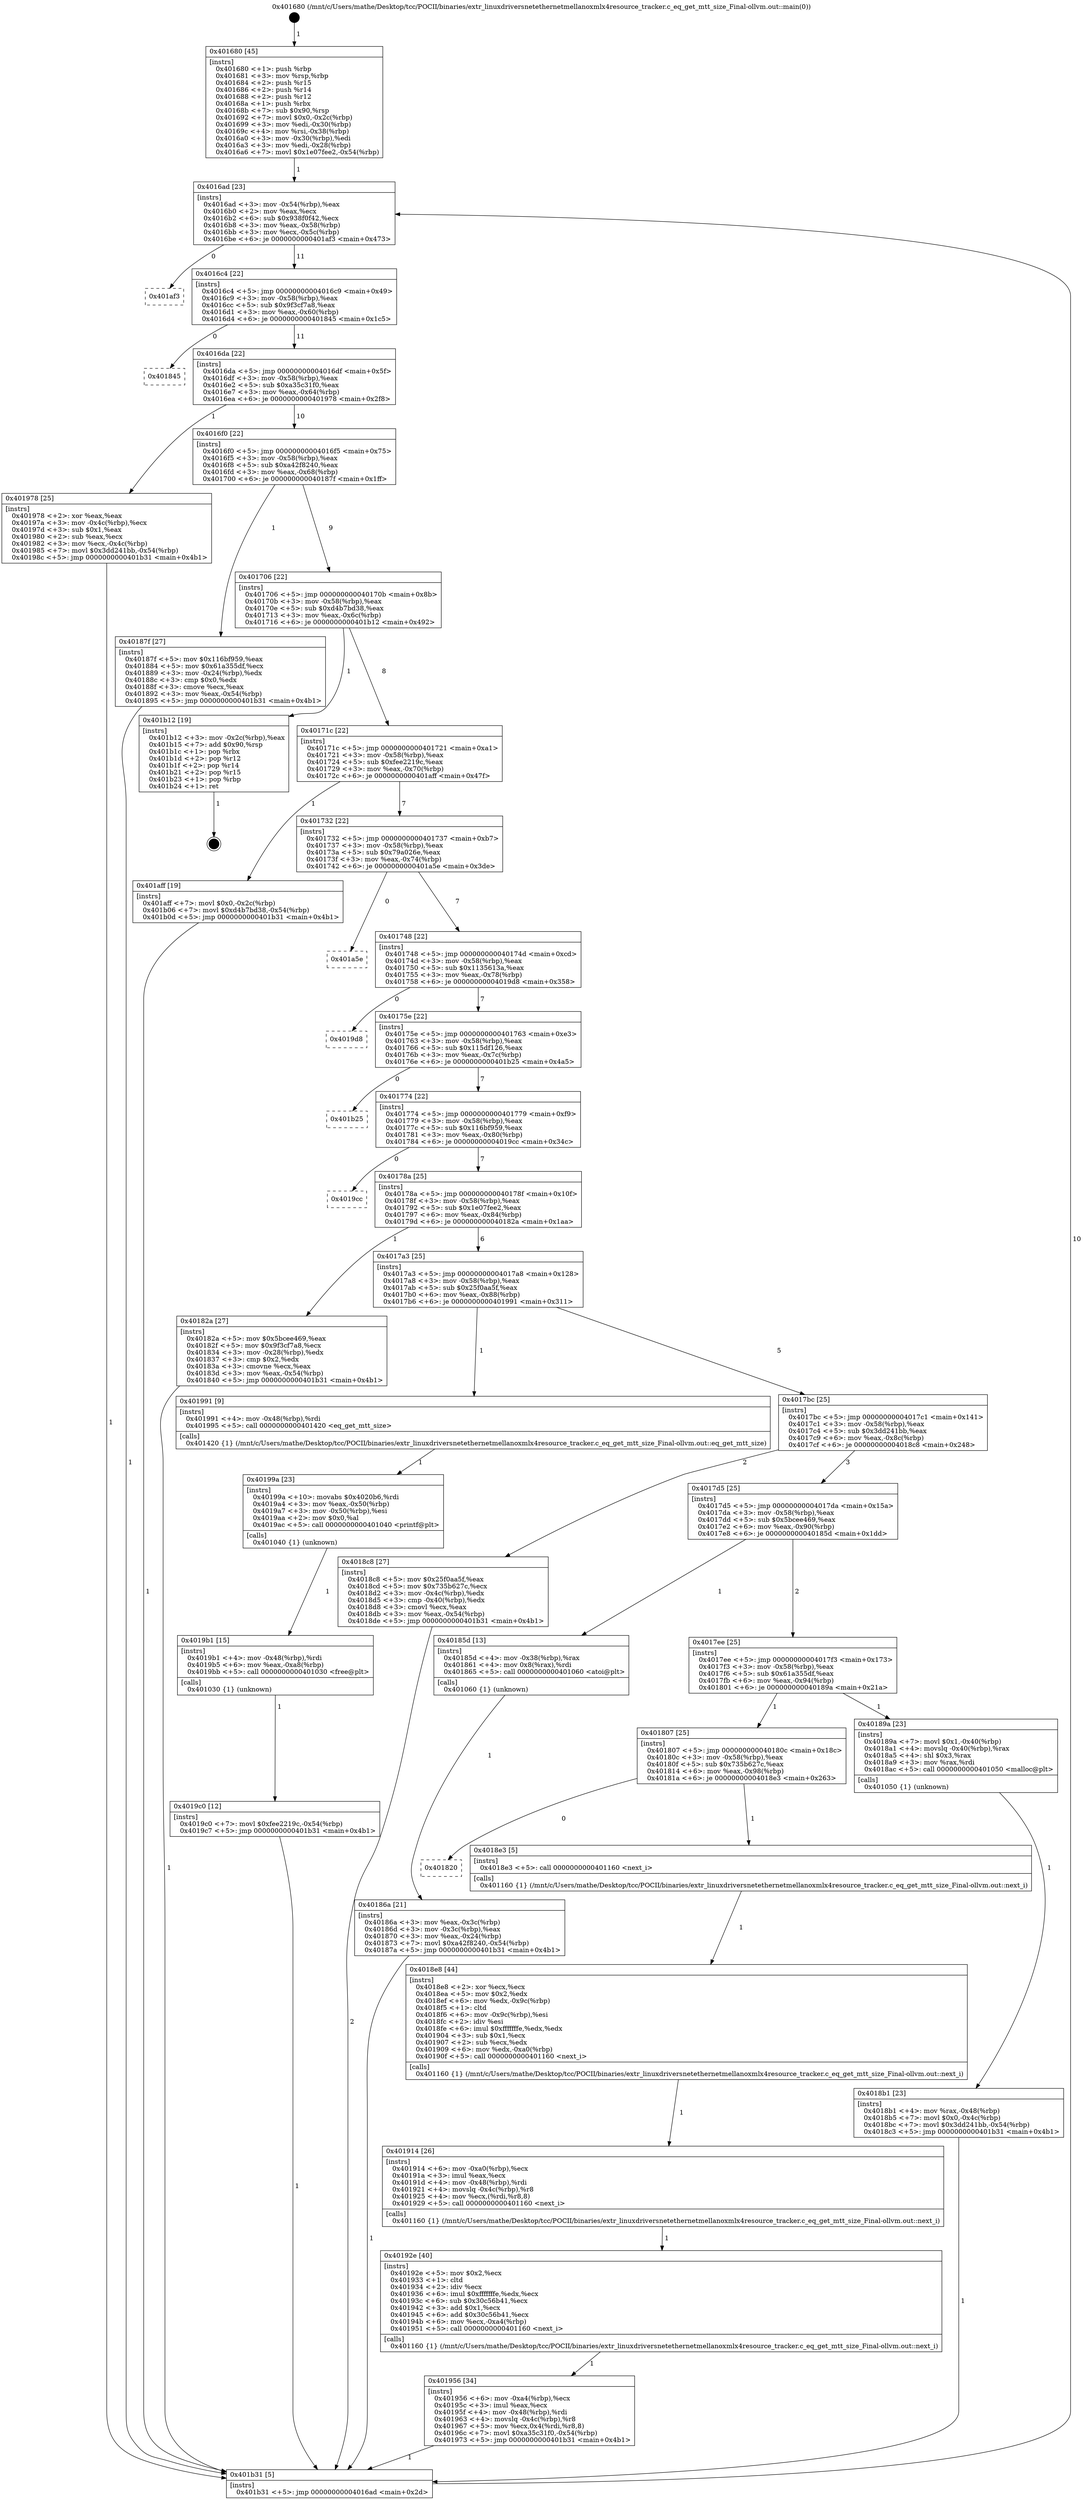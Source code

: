 digraph "0x401680" {
  label = "0x401680 (/mnt/c/Users/mathe/Desktop/tcc/POCII/binaries/extr_linuxdriversnetethernetmellanoxmlx4resource_tracker.c_eq_get_mtt_size_Final-ollvm.out::main(0))"
  labelloc = "t"
  node[shape=record]

  Entry [label="",width=0.3,height=0.3,shape=circle,fillcolor=black,style=filled]
  "0x4016ad" [label="{
     0x4016ad [23]\l
     | [instrs]\l
     &nbsp;&nbsp;0x4016ad \<+3\>: mov -0x54(%rbp),%eax\l
     &nbsp;&nbsp;0x4016b0 \<+2\>: mov %eax,%ecx\l
     &nbsp;&nbsp;0x4016b2 \<+6\>: sub $0x938f0f42,%ecx\l
     &nbsp;&nbsp;0x4016b8 \<+3\>: mov %eax,-0x58(%rbp)\l
     &nbsp;&nbsp;0x4016bb \<+3\>: mov %ecx,-0x5c(%rbp)\l
     &nbsp;&nbsp;0x4016be \<+6\>: je 0000000000401af3 \<main+0x473\>\l
  }"]
  "0x401af3" [label="{
     0x401af3\l
  }", style=dashed]
  "0x4016c4" [label="{
     0x4016c4 [22]\l
     | [instrs]\l
     &nbsp;&nbsp;0x4016c4 \<+5\>: jmp 00000000004016c9 \<main+0x49\>\l
     &nbsp;&nbsp;0x4016c9 \<+3\>: mov -0x58(%rbp),%eax\l
     &nbsp;&nbsp;0x4016cc \<+5\>: sub $0x9f3cf7a8,%eax\l
     &nbsp;&nbsp;0x4016d1 \<+3\>: mov %eax,-0x60(%rbp)\l
     &nbsp;&nbsp;0x4016d4 \<+6\>: je 0000000000401845 \<main+0x1c5\>\l
  }"]
  Exit [label="",width=0.3,height=0.3,shape=circle,fillcolor=black,style=filled,peripheries=2]
  "0x401845" [label="{
     0x401845\l
  }", style=dashed]
  "0x4016da" [label="{
     0x4016da [22]\l
     | [instrs]\l
     &nbsp;&nbsp;0x4016da \<+5\>: jmp 00000000004016df \<main+0x5f\>\l
     &nbsp;&nbsp;0x4016df \<+3\>: mov -0x58(%rbp),%eax\l
     &nbsp;&nbsp;0x4016e2 \<+5\>: sub $0xa35c31f0,%eax\l
     &nbsp;&nbsp;0x4016e7 \<+3\>: mov %eax,-0x64(%rbp)\l
     &nbsp;&nbsp;0x4016ea \<+6\>: je 0000000000401978 \<main+0x2f8\>\l
  }"]
  "0x4019c0" [label="{
     0x4019c0 [12]\l
     | [instrs]\l
     &nbsp;&nbsp;0x4019c0 \<+7\>: movl $0xfee2219c,-0x54(%rbp)\l
     &nbsp;&nbsp;0x4019c7 \<+5\>: jmp 0000000000401b31 \<main+0x4b1\>\l
  }"]
  "0x401978" [label="{
     0x401978 [25]\l
     | [instrs]\l
     &nbsp;&nbsp;0x401978 \<+2\>: xor %eax,%eax\l
     &nbsp;&nbsp;0x40197a \<+3\>: mov -0x4c(%rbp),%ecx\l
     &nbsp;&nbsp;0x40197d \<+3\>: sub $0x1,%eax\l
     &nbsp;&nbsp;0x401980 \<+2\>: sub %eax,%ecx\l
     &nbsp;&nbsp;0x401982 \<+3\>: mov %ecx,-0x4c(%rbp)\l
     &nbsp;&nbsp;0x401985 \<+7\>: movl $0x3dd241bb,-0x54(%rbp)\l
     &nbsp;&nbsp;0x40198c \<+5\>: jmp 0000000000401b31 \<main+0x4b1\>\l
  }"]
  "0x4016f0" [label="{
     0x4016f0 [22]\l
     | [instrs]\l
     &nbsp;&nbsp;0x4016f0 \<+5\>: jmp 00000000004016f5 \<main+0x75\>\l
     &nbsp;&nbsp;0x4016f5 \<+3\>: mov -0x58(%rbp),%eax\l
     &nbsp;&nbsp;0x4016f8 \<+5\>: sub $0xa42f8240,%eax\l
     &nbsp;&nbsp;0x4016fd \<+3\>: mov %eax,-0x68(%rbp)\l
     &nbsp;&nbsp;0x401700 \<+6\>: je 000000000040187f \<main+0x1ff\>\l
  }"]
  "0x4019b1" [label="{
     0x4019b1 [15]\l
     | [instrs]\l
     &nbsp;&nbsp;0x4019b1 \<+4\>: mov -0x48(%rbp),%rdi\l
     &nbsp;&nbsp;0x4019b5 \<+6\>: mov %eax,-0xa8(%rbp)\l
     &nbsp;&nbsp;0x4019bb \<+5\>: call 0000000000401030 \<free@plt\>\l
     | [calls]\l
     &nbsp;&nbsp;0x401030 \{1\} (unknown)\l
  }"]
  "0x40187f" [label="{
     0x40187f [27]\l
     | [instrs]\l
     &nbsp;&nbsp;0x40187f \<+5\>: mov $0x116bf959,%eax\l
     &nbsp;&nbsp;0x401884 \<+5\>: mov $0x61a355df,%ecx\l
     &nbsp;&nbsp;0x401889 \<+3\>: mov -0x24(%rbp),%edx\l
     &nbsp;&nbsp;0x40188c \<+3\>: cmp $0x0,%edx\l
     &nbsp;&nbsp;0x40188f \<+3\>: cmove %ecx,%eax\l
     &nbsp;&nbsp;0x401892 \<+3\>: mov %eax,-0x54(%rbp)\l
     &nbsp;&nbsp;0x401895 \<+5\>: jmp 0000000000401b31 \<main+0x4b1\>\l
  }"]
  "0x401706" [label="{
     0x401706 [22]\l
     | [instrs]\l
     &nbsp;&nbsp;0x401706 \<+5\>: jmp 000000000040170b \<main+0x8b\>\l
     &nbsp;&nbsp;0x40170b \<+3\>: mov -0x58(%rbp),%eax\l
     &nbsp;&nbsp;0x40170e \<+5\>: sub $0xd4b7bd38,%eax\l
     &nbsp;&nbsp;0x401713 \<+3\>: mov %eax,-0x6c(%rbp)\l
     &nbsp;&nbsp;0x401716 \<+6\>: je 0000000000401b12 \<main+0x492\>\l
  }"]
  "0x40199a" [label="{
     0x40199a [23]\l
     | [instrs]\l
     &nbsp;&nbsp;0x40199a \<+10\>: movabs $0x4020b6,%rdi\l
     &nbsp;&nbsp;0x4019a4 \<+3\>: mov %eax,-0x50(%rbp)\l
     &nbsp;&nbsp;0x4019a7 \<+3\>: mov -0x50(%rbp),%esi\l
     &nbsp;&nbsp;0x4019aa \<+2\>: mov $0x0,%al\l
     &nbsp;&nbsp;0x4019ac \<+5\>: call 0000000000401040 \<printf@plt\>\l
     | [calls]\l
     &nbsp;&nbsp;0x401040 \{1\} (unknown)\l
  }"]
  "0x401b12" [label="{
     0x401b12 [19]\l
     | [instrs]\l
     &nbsp;&nbsp;0x401b12 \<+3\>: mov -0x2c(%rbp),%eax\l
     &nbsp;&nbsp;0x401b15 \<+7\>: add $0x90,%rsp\l
     &nbsp;&nbsp;0x401b1c \<+1\>: pop %rbx\l
     &nbsp;&nbsp;0x401b1d \<+2\>: pop %r12\l
     &nbsp;&nbsp;0x401b1f \<+2\>: pop %r14\l
     &nbsp;&nbsp;0x401b21 \<+2\>: pop %r15\l
     &nbsp;&nbsp;0x401b23 \<+1\>: pop %rbp\l
     &nbsp;&nbsp;0x401b24 \<+1\>: ret\l
  }"]
  "0x40171c" [label="{
     0x40171c [22]\l
     | [instrs]\l
     &nbsp;&nbsp;0x40171c \<+5\>: jmp 0000000000401721 \<main+0xa1\>\l
     &nbsp;&nbsp;0x401721 \<+3\>: mov -0x58(%rbp),%eax\l
     &nbsp;&nbsp;0x401724 \<+5\>: sub $0xfee2219c,%eax\l
     &nbsp;&nbsp;0x401729 \<+3\>: mov %eax,-0x70(%rbp)\l
     &nbsp;&nbsp;0x40172c \<+6\>: je 0000000000401aff \<main+0x47f\>\l
  }"]
  "0x401956" [label="{
     0x401956 [34]\l
     | [instrs]\l
     &nbsp;&nbsp;0x401956 \<+6\>: mov -0xa4(%rbp),%ecx\l
     &nbsp;&nbsp;0x40195c \<+3\>: imul %eax,%ecx\l
     &nbsp;&nbsp;0x40195f \<+4\>: mov -0x48(%rbp),%rdi\l
     &nbsp;&nbsp;0x401963 \<+4\>: movslq -0x4c(%rbp),%r8\l
     &nbsp;&nbsp;0x401967 \<+5\>: mov %ecx,0x4(%rdi,%r8,8)\l
     &nbsp;&nbsp;0x40196c \<+7\>: movl $0xa35c31f0,-0x54(%rbp)\l
     &nbsp;&nbsp;0x401973 \<+5\>: jmp 0000000000401b31 \<main+0x4b1\>\l
  }"]
  "0x401aff" [label="{
     0x401aff [19]\l
     | [instrs]\l
     &nbsp;&nbsp;0x401aff \<+7\>: movl $0x0,-0x2c(%rbp)\l
     &nbsp;&nbsp;0x401b06 \<+7\>: movl $0xd4b7bd38,-0x54(%rbp)\l
     &nbsp;&nbsp;0x401b0d \<+5\>: jmp 0000000000401b31 \<main+0x4b1\>\l
  }"]
  "0x401732" [label="{
     0x401732 [22]\l
     | [instrs]\l
     &nbsp;&nbsp;0x401732 \<+5\>: jmp 0000000000401737 \<main+0xb7\>\l
     &nbsp;&nbsp;0x401737 \<+3\>: mov -0x58(%rbp),%eax\l
     &nbsp;&nbsp;0x40173a \<+5\>: sub $0x79a026e,%eax\l
     &nbsp;&nbsp;0x40173f \<+3\>: mov %eax,-0x74(%rbp)\l
     &nbsp;&nbsp;0x401742 \<+6\>: je 0000000000401a5e \<main+0x3de\>\l
  }"]
  "0x40192e" [label="{
     0x40192e [40]\l
     | [instrs]\l
     &nbsp;&nbsp;0x40192e \<+5\>: mov $0x2,%ecx\l
     &nbsp;&nbsp;0x401933 \<+1\>: cltd\l
     &nbsp;&nbsp;0x401934 \<+2\>: idiv %ecx\l
     &nbsp;&nbsp;0x401936 \<+6\>: imul $0xfffffffe,%edx,%ecx\l
     &nbsp;&nbsp;0x40193c \<+6\>: sub $0x30c56b41,%ecx\l
     &nbsp;&nbsp;0x401942 \<+3\>: add $0x1,%ecx\l
     &nbsp;&nbsp;0x401945 \<+6\>: add $0x30c56b41,%ecx\l
     &nbsp;&nbsp;0x40194b \<+6\>: mov %ecx,-0xa4(%rbp)\l
     &nbsp;&nbsp;0x401951 \<+5\>: call 0000000000401160 \<next_i\>\l
     | [calls]\l
     &nbsp;&nbsp;0x401160 \{1\} (/mnt/c/Users/mathe/Desktop/tcc/POCII/binaries/extr_linuxdriversnetethernetmellanoxmlx4resource_tracker.c_eq_get_mtt_size_Final-ollvm.out::next_i)\l
  }"]
  "0x401a5e" [label="{
     0x401a5e\l
  }", style=dashed]
  "0x401748" [label="{
     0x401748 [22]\l
     | [instrs]\l
     &nbsp;&nbsp;0x401748 \<+5\>: jmp 000000000040174d \<main+0xcd\>\l
     &nbsp;&nbsp;0x40174d \<+3\>: mov -0x58(%rbp),%eax\l
     &nbsp;&nbsp;0x401750 \<+5\>: sub $0x1135613a,%eax\l
     &nbsp;&nbsp;0x401755 \<+3\>: mov %eax,-0x78(%rbp)\l
     &nbsp;&nbsp;0x401758 \<+6\>: je 00000000004019d8 \<main+0x358\>\l
  }"]
  "0x401914" [label="{
     0x401914 [26]\l
     | [instrs]\l
     &nbsp;&nbsp;0x401914 \<+6\>: mov -0xa0(%rbp),%ecx\l
     &nbsp;&nbsp;0x40191a \<+3\>: imul %eax,%ecx\l
     &nbsp;&nbsp;0x40191d \<+4\>: mov -0x48(%rbp),%rdi\l
     &nbsp;&nbsp;0x401921 \<+4\>: movslq -0x4c(%rbp),%r8\l
     &nbsp;&nbsp;0x401925 \<+4\>: mov %ecx,(%rdi,%r8,8)\l
     &nbsp;&nbsp;0x401929 \<+5\>: call 0000000000401160 \<next_i\>\l
     | [calls]\l
     &nbsp;&nbsp;0x401160 \{1\} (/mnt/c/Users/mathe/Desktop/tcc/POCII/binaries/extr_linuxdriversnetethernetmellanoxmlx4resource_tracker.c_eq_get_mtt_size_Final-ollvm.out::next_i)\l
  }"]
  "0x4019d8" [label="{
     0x4019d8\l
  }", style=dashed]
  "0x40175e" [label="{
     0x40175e [22]\l
     | [instrs]\l
     &nbsp;&nbsp;0x40175e \<+5\>: jmp 0000000000401763 \<main+0xe3\>\l
     &nbsp;&nbsp;0x401763 \<+3\>: mov -0x58(%rbp),%eax\l
     &nbsp;&nbsp;0x401766 \<+5\>: sub $0x115df126,%eax\l
     &nbsp;&nbsp;0x40176b \<+3\>: mov %eax,-0x7c(%rbp)\l
     &nbsp;&nbsp;0x40176e \<+6\>: je 0000000000401b25 \<main+0x4a5\>\l
  }"]
  "0x4018e8" [label="{
     0x4018e8 [44]\l
     | [instrs]\l
     &nbsp;&nbsp;0x4018e8 \<+2\>: xor %ecx,%ecx\l
     &nbsp;&nbsp;0x4018ea \<+5\>: mov $0x2,%edx\l
     &nbsp;&nbsp;0x4018ef \<+6\>: mov %edx,-0x9c(%rbp)\l
     &nbsp;&nbsp;0x4018f5 \<+1\>: cltd\l
     &nbsp;&nbsp;0x4018f6 \<+6\>: mov -0x9c(%rbp),%esi\l
     &nbsp;&nbsp;0x4018fc \<+2\>: idiv %esi\l
     &nbsp;&nbsp;0x4018fe \<+6\>: imul $0xfffffffe,%edx,%edx\l
     &nbsp;&nbsp;0x401904 \<+3\>: sub $0x1,%ecx\l
     &nbsp;&nbsp;0x401907 \<+2\>: sub %ecx,%edx\l
     &nbsp;&nbsp;0x401909 \<+6\>: mov %edx,-0xa0(%rbp)\l
     &nbsp;&nbsp;0x40190f \<+5\>: call 0000000000401160 \<next_i\>\l
     | [calls]\l
     &nbsp;&nbsp;0x401160 \{1\} (/mnt/c/Users/mathe/Desktop/tcc/POCII/binaries/extr_linuxdriversnetethernetmellanoxmlx4resource_tracker.c_eq_get_mtt_size_Final-ollvm.out::next_i)\l
  }"]
  "0x401b25" [label="{
     0x401b25\l
  }", style=dashed]
  "0x401774" [label="{
     0x401774 [22]\l
     | [instrs]\l
     &nbsp;&nbsp;0x401774 \<+5\>: jmp 0000000000401779 \<main+0xf9\>\l
     &nbsp;&nbsp;0x401779 \<+3\>: mov -0x58(%rbp),%eax\l
     &nbsp;&nbsp;0x40177c \<+5\>: sub $0x116bf959,%eax\l
     &nbsp;&nbsp;0x401781 \<+3\>: mov %eax,-0x80(%rbp)\l
     &nbsp;&nbsp;0x401784 \<+6\>: je 00000000004019cc \<main+0x34c\>\l
  }"]
  "0x401820" [label="{
     0x401820\l
  }", style=dashed]
  "0x4019cc" [label="{
     0x4019cc\l
  }", style=dashed]
  "0x40178a" [label="{
     0x40178a [25]\l
     | [instrs]\l
     &nbsp;&nbsp;0x40178a \<+5\>: jmp 000000000040178f \<main+0x10f\>\l
     &nbsp;&nbsp;0x40178f \<+3\>: mov -0x58(%rbp),%eax\l
     &nbsp;&nbsp;0x401792 \<+5\>: sub $0x1e07fee2,%eax\l
     &nbsp;&nbsp;0x401797 \<+6\>: mov %eax,-0x84(%rbp)\l
     &nbsp;&nbsp;0x40179d \<+6\>: je 000000000040182a \<main+0x1aa\>\l
  }"]
  "0x4018e3" [label="{
     0x4018e3 [5]\l
     | [instrs]\l
     &nbsp;&nbsp;0x4018e3 \<+5\>: call 0000000000401160 \<next_i\>\l
     | [calls]\l
     &nbsp;&nbsp;0x401160 \{1\} (/mnt/c/Users/mathe/Desktop/tcc/POCII/binaries/extr_linuxdriversnetethernetmellanoxmlx4resource_tracker.c_eq_get_mtt_size_Final-ollvm.out::next_i)\l
  }"]
  "0x40182a" [label="{
     0x40182a [27]\l
     | [instrs]\l
     &nbsp;&nbsp;0x40182a \<+5\>: mov $0x5bcee469,%eax\l
     &nbsp;&nbsp;0x40182f \<+5\>: mov $0x9f3cf7a8,%ecx\l
     &nbsp;&nbsp;0x401834 \<+3\>: mov -0x28(%rbp),%edx\l
     &nbsp;&nbsp;0x401837 \<+3\>: cmp $0x2,%edx\l
     &nbsp;&nbsp;0x40183a \<+3\>: cmovne %ecx,%eax\l
     &nbsp;&nbsp;0x40183d \<+3\>: mov %eax,-0x54(%rbp)\l
     &nbsp;&nbsp;0x401840 \<+5\>: jmp 0000000000401b31 \<main+0x4b1\>\l
  }"]
  "0x4017a3" [label="{
     0x4017a3 [25]\l
     | [instrs]\l
     &nbsp;&nbsp;0x4017a3 \<+5\>: jmp 00000000004017a8 \<main+0x128\>\l
     &nbsp;&nbsp;0x4017a8 \<+3\>: mov -0x58(%rbp),%eax\l
     &nbsp;&nbsp;0x4017ab \<+5\>: sub $0x25f0aa5f,%eax\l
     &nbsp;&nbsp;0x4017b0 \<+6\>: mov %eax,-0x88(%rbp)\l
     &nbsp;&nbsp;0x4017b6 \<+6\>: je 0000000000401991 \<main+0x311\>\l
  }"]
  "0x401b31" [label="{
     0x401b31 [5]\l
     | [instrs]\l
     &nbsp;&nbsp;0x401b31 \<+5\>: jmp 00000000004016ad \<main+0x2d\>\l
  }"]
  "0x401680" [label="{
     0x401680 [45]\l
     | [instrs]\l
     &nbsp;&nbsp;0x401680 \<+1\>: push %rbp\l
     &nbsp;&nbsp;0x401681 \<+3\>: mov %rsp,%rbp\l
     &nbsp;&nbsp;0x401684 \<+2\>: push %r15\l
     &nbsp;&nbsp;0x401686 \<+2\>: push %r14\l
     &nbsp;&nbsp;0x401688 \<+2\>: push %r12\l
     &nbsp;&nbsp;0x40168a \<+1\>: push %rbx\l
     &nbsp;&nbsp;0x40168b \<+7\>: sub $0x90,%rsp\l
     &nbsp;&nbsp;0x401692 \<+7\>: movl $0x0,-0x2c(%rbp)\l
     &nbsp;&nbsp;0x401699 \<+3\>: mov %edi,-0x30(%rbp)\l
     &nbsp;&nbsp;0x40169c \<+4\>: mov %rsi,-0x38(%rbp)\l
     &nbsp;&nbsp;0x4016a0 \<+3\>: mov -0x30(%rbp),%edi\l
     &nbsp;&nbsp;0x4016a3 \<+3\>: mov %edi,-0x28(%rbp)\l
     &nbsp;&nbsp;0x4016a6 \<+7\>: movl $0x1e07fee2,-0x54(%rbp)\l
  }"]
  "0x4018b1" [label="{
     0x4018b1 [23]\l
     | [instrs]\l
     &nbsp;&nbsp;0x4018b1 \<+4\>: mov %rax,-0x48(%rbp)\l
     &nbsp;&nbsp;0x4018b5 \<+7\>: movl $0x0,-0x4c(%rbp)\l
     &nbsp;&nbsp;0x4018bc \<+7\>: movl $0x3dd241bb,-0x54(%rbp)\l
     &nbsp;&nbsp;0x4018c3 \<+5\>: jmp 0000000000401b31 \<main+0x4b1\>\l
  }"]
  "0x401991" [label="{
     0x401991 [9]\l
     | [instrs]\l
     &nbsp;&nbsp;0x401991 \<+4\>: mov -0x48(%rbp),%rdi\l
     &nbsp;&nbsp;0x401995 \<+5\>: call 0000000000401420 \<eq_get_mtt_size\>\l
     | [calls]\l
     &nbsp;&nbsp;0x401420 \{1\} (/mnt/c/Users/mathe/Desktop/tcc/POCII/binaries/extr_linuxdriversnetethernetmellanoxmlx4resource_tracker.c_eq_get_mtt_size_Final-ollvm.out::eq_get_mtt_size)\l
  }"]
  "0x4017bc" [label="{
     0x4017bc [25]\l
     | [instrs]\l
     &nbsp;&nbsp;0x4017bc \<+5\>: jmp 00000000004017c1 \<main+0x141\>\l
     &nbsp;&nbsp;0x4017c1 \<+3\>: mov -0x58(%rbp),%eax\l
     &nbsp;&nbsp;0x4017c4 \<+5\>: sub $0x3dd241bb,%eax\l
     &nbsp;&nbsp;0x4017c9 \<+6\>: mov %eax,-0x8c(%rbp)\l
     &nbsp;&nbsp;0x4017cf \<+6\>: je 00000000004018c8 \<main+0x248\>\l
  }"]
  "0x401807" [label="{
     0x401807 [25]\l
     | [instrs]\l
     &nbsp;&nbsp;0x401807 \<+5\>: jmp 000000000040180c \<main+0x18c\>\l
     &nbsp;&nbsp;0x40180c \<+3\>: mov -0x58(%rbp),%eax\l
     &nbsp;&nbsp;0x40180f \<+5\>: sub $0x735b627c,%eax\l
     &nbsp;&nbsp;0x401814 \<+6\>: mov %eax,-0x98(%rbp)\l
     &nbsp;&nbsp;0x40181a \<+6\>: je 00000000004018e3 \<main+0x263\>\l
  }"]
  "0x4018c8" [label="{
     0x4018c8 [27]\l
     | [instrs]\l
     &nbsp;&nbsp;0x4018c8 \<+5\>: mov $0x25f0aa5f,%eax\l
     &nbsp;&nbsp;0x4018cd \<+5\>: mov $0x735b627c,%ecx\l
     &nbsp;&nbsp;0x4018d2 \<+3\>: mov -0x4c(%rbp),%edx\l
     &nbsp;&nbsp;0x4018d5 \<+3\>: cmp -0x40(%rbp),%edx\l
     &nbsp;&nbsp;0x4018d8 \<+3\>: cmovl %ecx,%eax\l
     &nbsp;&nbsp;0x4018db \<+3\>: mov %eax,-0x54(%rbp)\l
     &nbsp;&nbsp;0x4018de \<+5\>: jmp 0000000000401b31 \<main+0x4b1\>\l
  }"]
  "0x4017d5" [label="{
     0x4017d5 [25]\l
     | [instrs]\l
     &nbsp;&nbsp;0x4017d5 \<+5\>: jmp 00000000004017da \<main+0x15a\>\l
     &nbsp;&nbsp;0x4017da \<+3\>: mov -0x58(%rbp),%eax\l
     &nbsp;&nbsp;0x4017dd \<+5\>: sub $0x5bcee469,%eax\l
     &nbsp;&nbsp;0x4017e2 \<+6\>: mov %eax,-0x90(%rbp)\l
     &nbsp;&nbsp;0x4017e8 \<+6\>: je 000000000040185d \<main+0x1dd\>\l
  }"]
  "0x40189a" [label="{
     0x40189a [23]\l
     | [instrs]\l
     &nbsp;&nbsp;0x40189a \<+7\>: movl $0x1,-0x40(%rbp)\l
     &nbsp;&nbsp;0x4018a1 \<+4\>: movslq -0x40(%rbp),%rax\l
     &nbsp;&nbsp;0x4018a5 \<+4\>: shl $0x3,%rax\l
     &nbsp;&nbsp;0x4018a9 \<+3\>: mov %rax,%rdi\l
     &nbsp;&nbsp;0x4018ac \<+5\>: call 0000000000401050 \<malloc@plt\>\l
     | [calls]\l
     &nbsp;&nbsp;0x401050 \{1\} (unknown)\l
  }"]
  "0x40185d" [label="{
     0x40185d [13]\l
     | [instrs]\l
     &nbsp;&nbsp;0x40185d \<+4\>: mov -0x38(%rbp),%rax\l
     &nbsp;&nbsp;0x401861 \<+4\>: mov 0x8(%rax),%rdi\l
     &nbsp;&nbsp;0x401865 \<+5\>: call 0000000000401060 \<atoi@plt\>\l
     | [calls]\l
     &nbsp;&nbsp;0x401060 \{1\} (unknown)\l
  }"]
  "0x4017ee" [label="{
     0x4017ee [25]\l
     | [instrs]\l
     &nbsp;&nbsp;0x4017ee \<+5\>: jmp 00000000004017f3 \<main+0x173\>\l
     &nbsp;&nbsp;0x4017f3 \<+3\>: mov -0x58(%rbp),%eax\l
     &nbsp;&nbsp;0x4017f6 \<+5\>: sub $0x61a355df,%eax\l
     &nbsp;&nbsp;0x4017fb \<+6\>: mov %eax,-0x94(%rbp)\l
     &nbsp;&nbsp;0x401801 \<+6\>: je 000000000040189a \<main+0x21a\>\l
  }"]
  "0x40186a" [label="{
     0x40186a [21]\l
     | [instrs]\l
     &nbsp;&nbsp;0x40186a \<+3\>: mov %eax,-0x3c(%rbp)\l
     &nbsp;&nbsp;0x40186d \<+3\>: mov -0x3c(%rbp),%eax\l
     &nbsp;&nbsp;0x401870 \<+3\>: mov %eax,-0x24(%rbp)\l
     &nbsp;&nbsp;0x401873 \<+7\>: movl $0xa42f8240,-0x54(%rbp)\l
     &nbsp;&nbsp;0x40187a \<+5\>: jmp 0000000000401b31 \<main+0x4b1\>\l
  }"]
  Entry -> "0x401680" [label=" 1"]
  "0x4016ad" -> "0x401af3" [label=" 0"]
  "0x4016ad" -> "0x4016c4" [label=" 11"]
  "0x401b12" -> Exit [label=" 1"]
  "0x4016c4" -> "0x401845" [label=" 0"]
  "0x4016c4" -> "0x4016da" [label=" 11"]
  "0x401aff" -> "0x401b31" [label=" 1"]
  "0x4016da" -> "0x401978" [label=" 1"]
  "0x4016da" -> "0x4016f0" [label=" 10"]
  "0x4019c0" -> "0x401b31" [label=" 1"]
  "0x4016f0" -> "0x40187f" [label=" 1"]
  "0x4016f0" -> "0x401706" [label=" 9"]
  "0x4019b1" -> "0x4019c0" [label=" 1"]
  "0x401706" -> "0x401b12" [label=" 1"]
  "0x401706" -> "0x40171c" [label=" 8"]
  "0x40199a" -> "0x4019b1" [label=" 1"]
  "0x40171c" -> "0x401aff" [label=" 1"]
  "0x40171c" -> "0x401732" [label=" 7"]
  "0x401991" -> "0x40199a" [label=" 1"]
  "0x401732" -> "0x401a5e" [label=" 0"]
  "0x401732" -> "0x401748" [label=" 7"]
  "0x401978" -> "0x401b31" [label=" 1"]
  "0x401748" -> "0x4019d8" [label=" 0"]
  "0x401748" -> "0x40175e" [label=" 7"]
  "0x401956" -> "0x401b31" [label=" 1"]
  "0x40175e" -> "0x401b25" [label=" 0"]
  "0x40175e" -> "0x401774" [label=" 7"]
  "0x40192e" -> "0x401956" [label=" 1"]
  "0x401774" -> "0x4019cc" [label=" 0"]
  "0x401774" -> "0x40178a" [label=" 7"]
  "0x401914" -> "0x40192e" [label=" 1"]
  "0x40178a" -> "0x40182a" [label=" 1"]
  "0x40178a" -> "0x4017a3" [label=" 6"]
  "0x40182a" -> "0x401b31" [label=" 1"]
  "0x401680" -> "0x4016ad" [label=" 1"]
  "0x401b31" -> "0x4016ad" [label=" 10"]
  "0x4018e8" -> "0x401914" [label=" 1"]
  "0x4017a3" -> "0x401991" [label=" 1"]
  "0x4017a3" -> "0x4017bc" [label=" 5"]
  "0x401807" -> "0x401820" [label=" 0"]
  "0x4017bc" -> "0x4018c8" [label=" 2"]
  "0x4017bc" -> "0x4017d5" [label=" 3"]
  "0x401807" -> "0x4018e3" [label=" 1"]
  "0x4017d5" -> "0x40185d" [label=" 1"]
  "0x4017d5" -> "0x4017ee" [label=" 2"]
  "0x40185d" -> "0x40186a" [label=" 1"]
  "0x40186a" -> "0x401b31" [label=" 1"]
  "0x40187f" -> "0x401b31" [label=" 1"]
  "0x4018e3" -> "0x4018e8" [label=" 1"]
  "0x4017ee" -> "0x40189a" [label=" 1"]
  "0x4017ee" -> "0x401807" [label=" 1"]
  "0x40189a" -> "0x4018b1" [label=" 1"]
  "0x4018b1" -> "0x401b31" [label=" 1"]
  "0x4018c8" -> "0x401b31" [label=" 2"]
}
